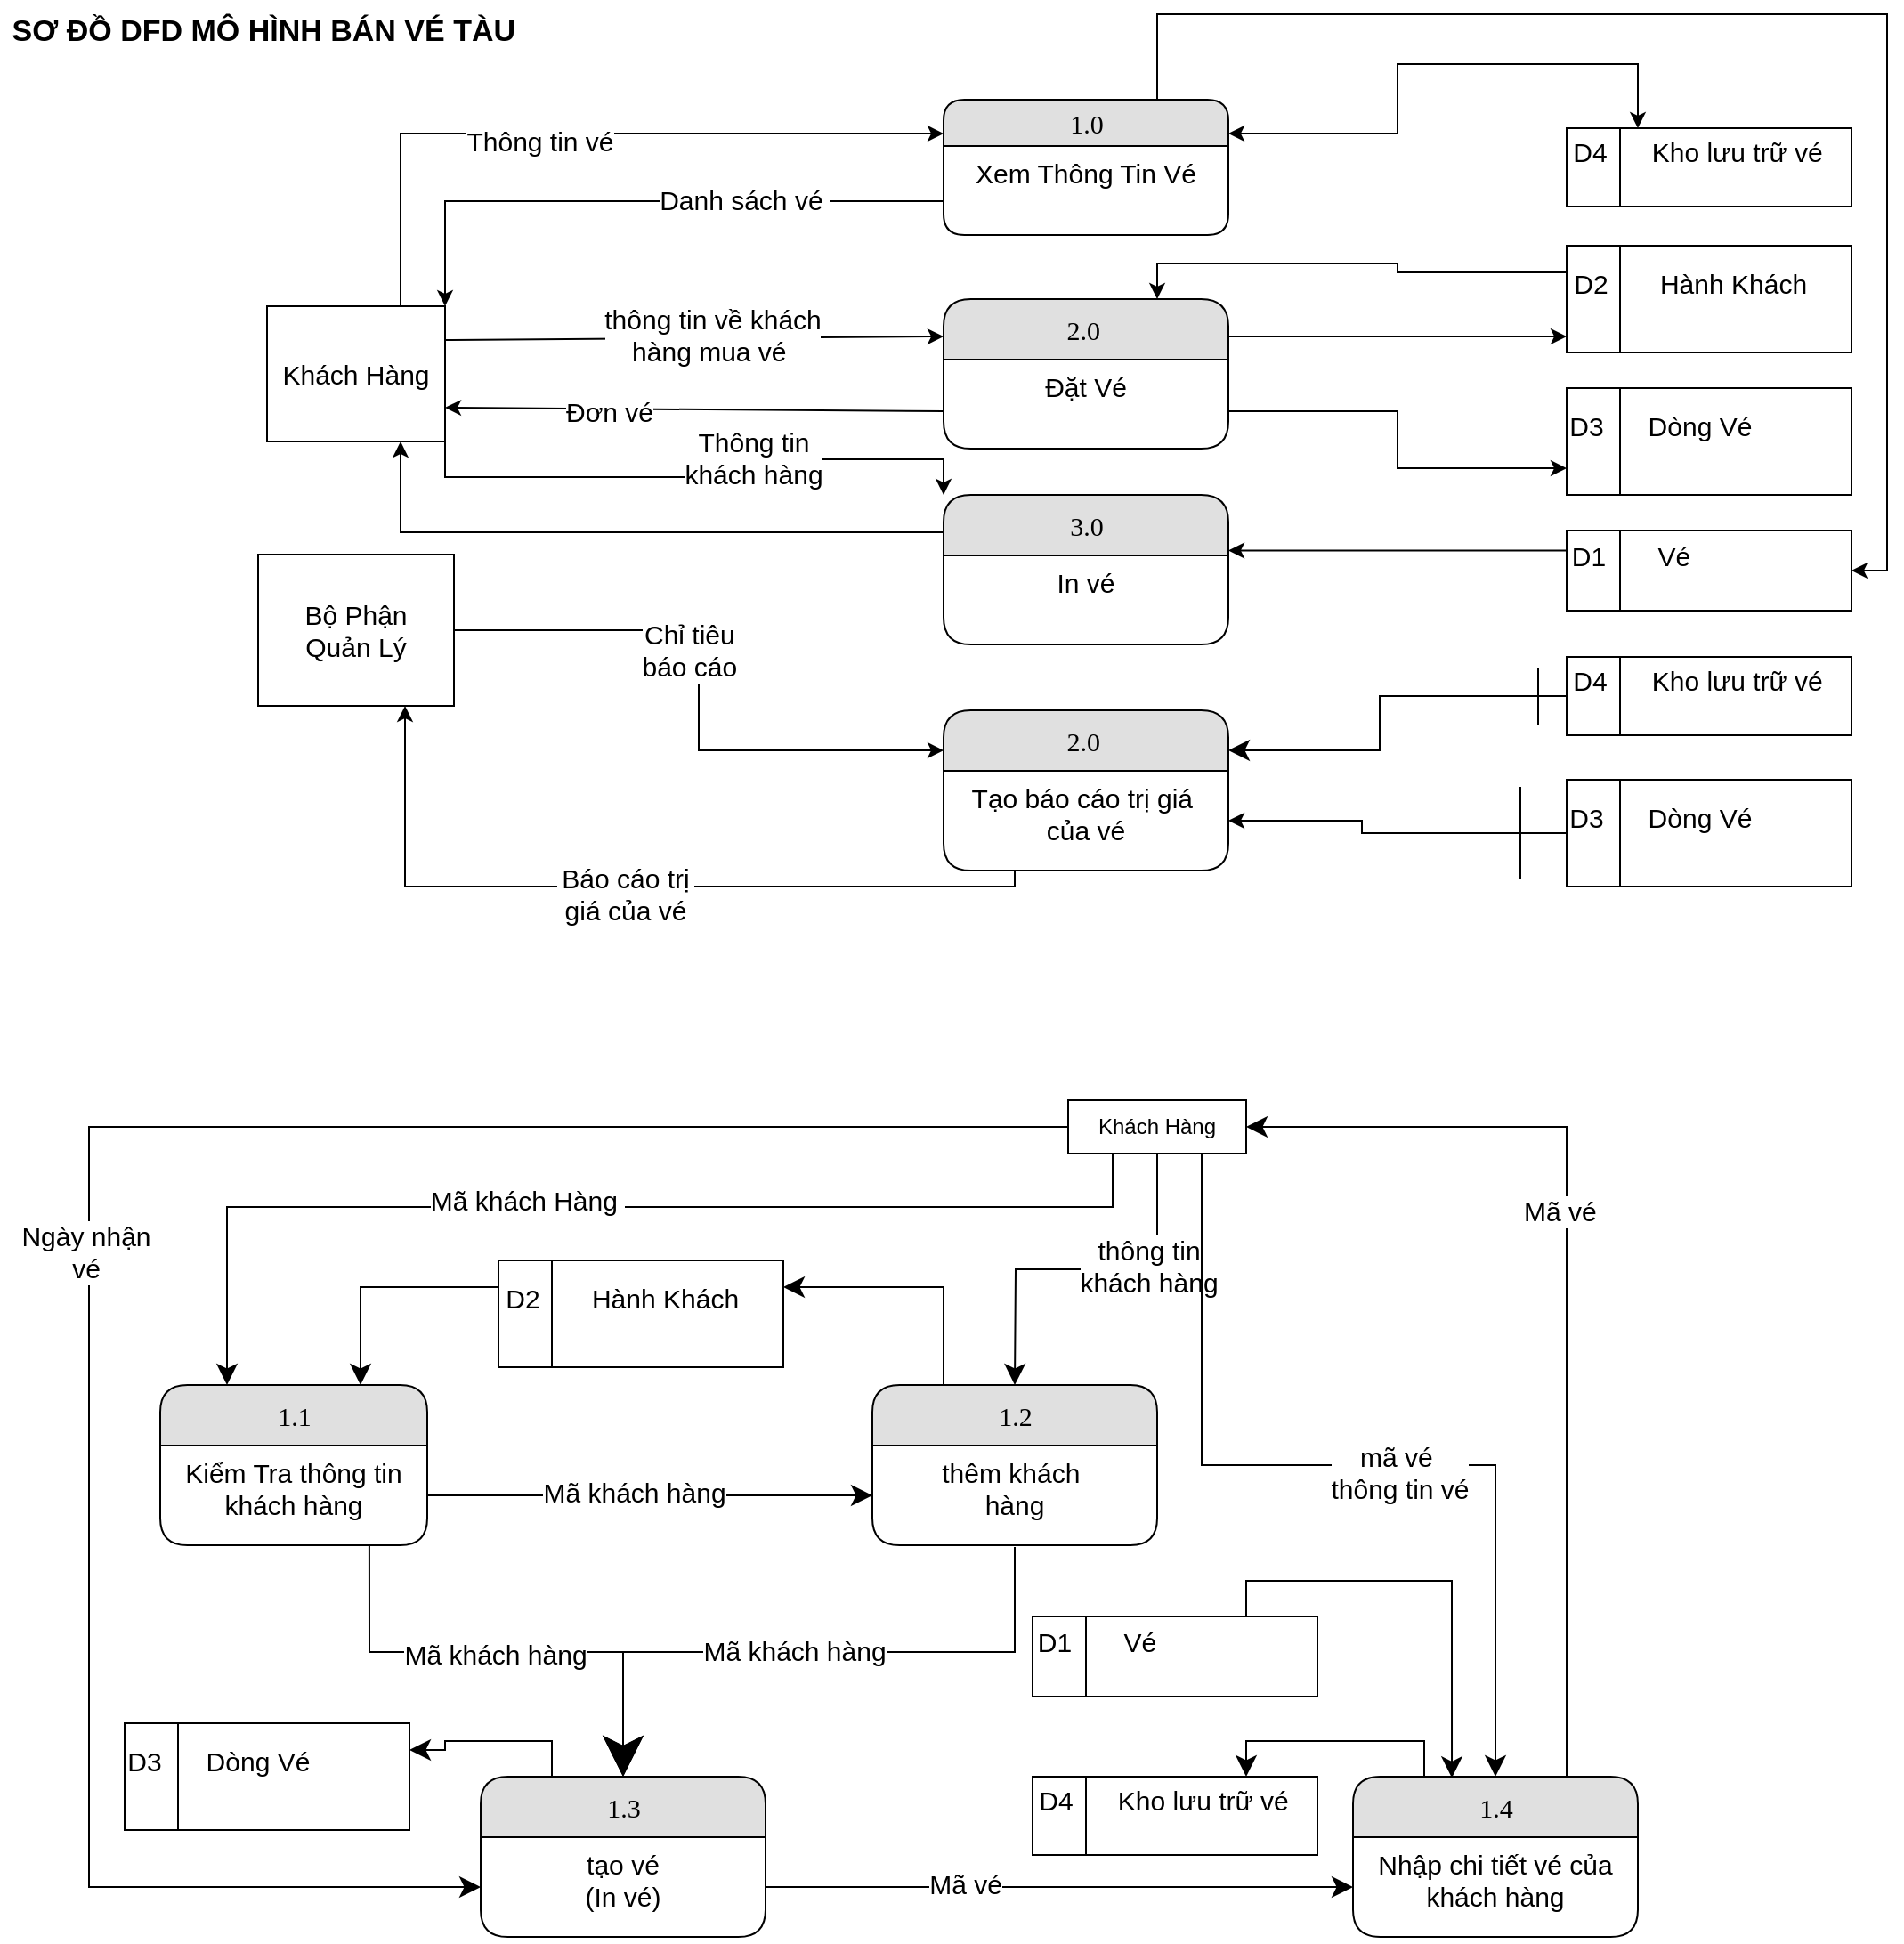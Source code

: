 <mxfile version="13.9.9" type="device"><diagram name="Page-1" id="b520641d-4fe3-3701-9064-5fc419738815"><mxGraphModel dx="1463" dy="846" grid="1" gridSize="10" guides="1" tooltips="1" connect="1" arrows="1" fold="1" page="1" pageScale="1" pageWidth="1100" pageHeight="850" background="#ffffff" math="0" shadow="0"><root><mxCell id="0"/><mxCell id="1" parent="0"/><mxCell id="faBFkWFaGtrmsONxkO7O-26" style="edgeStyle=none;rounded=0;orthogonalLoop=1;jettySize=auto;html=1;exitX=0;exitY=0.75;exitDx=0;exitDy=0;entryX=1;entryY=0.75;entryDx=0;entryDy=0;startArrow=none;startFill=0;endArrow=classic;endFill=1;fontSize=15;" edge="1" parent="1" source="21ea969265ad0168-22" target="faBFkWFaGtrmsONxkO7O-7"><mxGeometry relative="1" as="geometry"/></mxCell><mxCell id="faBFkWFaGtrmsONxkO7O-28" value="Đơn vé" style="edgeLabel;html=1;align=center;verticalAlign=middle;resizable=0;points=[];fontSize=15;" vertex="1" connectable="0" parent="faBFkWFaGtrmsONxkO7O-26"><mxGeometry x="0.347" y="1" relative="1" as="geometry"><mxPoint as="offset"/></mxGeometry></mxCell><mxCell id="faBFkWFaGtrmsONxkO7O-35" style="edgeStyle=orthogonalEdgeStyle;rounded=0;orthogonalLoop=1;jettySize=auto;html=1;exitX=1;exitY=0.75;exitDx=0;exitDy=0;entryX=0;entryY=0.75;entryDx=0;entryDy=0;startArrow=none;startFill=0;endArrow=classic;endFill=1;fontSize=15;" edge="1" parent="1" source="21ea969265ad0168-22" target="faBFkWFaGtrmsONxkO7O-2"><mxGeometry relative="1" as="geometry"/></mxCell><mxCell id="faBFkWFaGtrmsONxkO7O-45" style="rounded=0;orthogonalLoop=1;jettySize=auto;html=1;exitX=1;exitY=0.25;exitDx=0;exitDy=0;startArrow=none;startFill=0;endArrow=classic;endFill=1;fontSize=15;" edge="1" parent="1" source="21ea969265ad0168-22"><mxGeometry relative="1" as="geometry"><mxPoint x="900" y="201" as="targetPoint"/></mxGeometry></mxCell><mxCell id="21ea969265ad0168-22" value="2.0&amp;nbsp;" style="swimlane;html=1;fontStyle=0;childLayout=stackLayout;horizontal=1;startSize=34;fillColor=#e0e0e0;horizontalStack=0;resizeParent=1;resizeLast=0;collapsible=1;marginBottom=0;swimlaneFillColor=#ffffff;align=center;rounded=1;shadow=0;comic=0;labelBackgroundColor=none;strokeWidth=1;fontFamily=Verdana;fontSize=15;" parent="1" vertex="1"><mxGeometry x="550" y="180" width="160" height="84" as="geometry"/></mxCell><mxCell id="21ea969265ad0168-23" value="Đặt Vé" style="text;html=1;strokeColor=none;fillColor=none;spacingLeft=4;spacingRight=4;whiteSpace=wrap;overflow=hidden;rotatable=0;points=[[0,0.5],[1,0.5]];portConstraint=eastwest;align=center;fontSize=15;" parent="21ea969265ad0168-22" vertex="1"><mxGeometry y="34" width="160" height="26" as="geometry"/></mxCell><mxCell id="faBFkWFaGtrmsONxkO7O-34" style="edgeStyle=orthogonalEdgeStyle;rounded=0;orthogonalLoop=1;jettySize=auto;html=1;exitX=0;exitY=0.25;exitDx=0;exitDy=0;entryX=0.75;entryY=0;entryDx=0;entryDy=0;startArrow=none;startFill=0;endArrow=classic;endFill=1;fontSize=15;" edge="1" parent="1" source="faBFkWFaGtrmsONxkO7O-1" target="21ea969265ad0168-22"><mxGeometry relative="1" as="geometry"/></mxCell><mxCell id="faBFkWFaGtrmsONxkO7O-1" value="D2&amp;nbsp; &amp;nbsp; &amp;nbsp; &amp;nbsp;Hành Khách&amp;nbsp; &amp;nbsp; &amp;nbsp; &amp;nbsp; &amp;nbsp; &amp;nbsp; &amp;nbsp; &amp;nbsp; &amp;nbsp; &amp;nbsp; &amp;nbsp;" style="shape=internalStorage;whiteSpace=wrap;html=1;backgroundOutline=1;dx=30;dy=0;fontSize=15;" vertex="1" parent="1"><mxGeometry x="900" y="150" width="160" height="60" as="geometry"/></mxCell><mxCell id="faBFkWFaGtrmsONxkO7O-2" value="D3&amp;nbsp; &amp;nbsp; &amp;nbsp; Dòng Vé&amp;nbsp; &amp;nbsp; &amp;nbsp; &amp;nbsp; &amp;nbsp; &amp;nbsp; &amp;nbsp; &amp;nbsp; &amp;nbsp; &amp;nbsp; &amp;nbsp;&amp;nbsp;" style="shape=internalStorage;whiteSpace=wrap;html=1;backgroundOutline=1;dx=30;dy=0;fontSize=15;" vertex="1" parent="1"><mxGeometry x="900" y="230" width="160" height="60" as="geometry"/></mxCell><mxCell id="faBFkWFaGtrmsONxkO7O-3" value="D4&amp;nbsp; &amp;nbsp; &amp;nbsp; Kho lưu trữ vé&amp;nbsp; &amp;nbsp; &amp;nbsp; &amp;nbsp; &amp;nbsp; &amp;nbsp; &amp;nbsp; &amp;nbsp; &amp;nbsp; &amp;nbsp; &amp;nbsp; &amp;nbsp; &amp;nbsp;&amp;nbsp;" style="shape=internalStorage;whiteSpace=wrap;html=1;backgroundOutline=1;dx=30;dy=0;fontSize=15;" vertex="1" parent="1"><mxGeometry x="900" y="84" width="160" height="44" as="geometry"/></mxCell><mxCell id="faBFkWFaGtrmsONxkO7O-37" style="edgeStyle=none;rounded=0;orthogonalLoop=1;jettySize=auto;html=1;exitX=0;exitY=0.25;exitDx=0;exitDy=0;entryX=1;entryY=0.372;entryDx=0;entryDy=0;startArrow=none;startFill=0;endArrow=classic;endFill=1;fontSize=15;entryPerimeter=0;" edge="1" parent="1" source="faBFkWFaGtrmsONxkO7O-4" target="faBFkWFaGtrmsONxkO7O-17"><mxGeometry relative="1" as="geometry"/></mxCell><mxCell id="faBFkWFaGtrmsONxkO7O-4" value="D1&amp;nbsp; &amp;nbsp; &amp;nbsp; &amp;nbsp;Vé&amp;nbsp; &amp;nbsp; &amp;nbsp; &amp;nbsp; &amp;nbsp; &amp;nbsp; &amp;nbsp; &amp;nbsp; &amp;nbsp; &amp;nbsp; &amp;nbsp; &amp;nbsp; &amp;nbsp;&amp;nbsp;" style="shape=internalStorage;whiteSpace=wrap;html=1;backgroundOutline=1;dx=30;dy=0;fontSize=15;" vertex="1" parent="1"><mxGeometry x="900" y="310" width="160" height="45" as="geometry"/></mxCell><mxCell id="faBFkWFaGtrmsONxkO7O-24" style="edgeStyle=none;rounded=0;orthogonalLoop=1;jettySize=auto;html=1;exitX=1;exitY=0.25;exitDx=0;exitDy=0;entryX=0;entryY=0.25;entryDx=0;entryDy=0;startArrow=none;startFill=0;endArrow=classic;endFill=1;fontSize=15;" edge="1" parent="1" source="faBFkWFaGtrmsONxkO7O-7" target="21ea969265ad0168-22"><mxGeometry relative="1" as="geometry"/></mxCell><mxCell id="faBFkWFaGtrmsONxkO7O-25" value="thông tin về khách &lt;br style=&quot;font-size: 15px;&quot;&gt;hàng&amp;nbsp;mua vé&amp;nbsp;" style="edgeLabel;html=1;align=center;verticalAlign=middle;resizable=0;points=[];fontSize=15;" vertex="1" connectable="0" parent="faBFkWFaGtrmsONxkO7O-24"><mxGeometry x="0.073" y="2" relative="1" as="geometry"><mxPoint as="offset"/></mxGeometry></mxCell><mxCell id="faBFkWFaGtrmsONxkO7O-30" style="edgeStyle=orthogonalEdgeStyle;rounded=0;orthogonalLoop=1;jettySize=auto;html=1;exitX=0.75;exitY=0;exitDx=0;exitDy=0;entryX=0;entryY=0.25;entryDx=0;entryDy=0;startArrow=none;startFill=0;endArrow=classic;endFill=1;fontSize=15;" edge="1" parent="1" source="faBFkWFaGtrmsONxkO7O-7" target="faBFkWFaGtrmsONxkO7O-12"><mxGeometry relative="1" as="geometry"/></mxCell><mxCell id="faBFkWFaGtrmsONxkO7O-31" value="Thông tin vé" style="edgeLabel;html=1;align=center;verticalAlign=middle;resizable=0;points=[];fontSize=15;" vertex="1" connectable="0" parent="faBFkWFaGtrmsONxkO7O-30"><mxGeometry x="-0.132" y="-4" relative="1" as="geometry"><mxPoint as="offset"/></mxGeometry></mxCell><mxCell id="faBFkWFaGtrmsONxkO7O-38" style="edgeStyle=orthogonalEdgeStyle;rounded=0;orthogonalLoop=1;jettySize=auto;html=1;exitX=1;exitY=1;exitDx=0;exitDy=0;entryX=0;entryY=0;entryDx=0;entryDy=0;startArrow=none;startFill=0;endArrow=classic;endFill=1;fontSize=15;" edge="1" parent="1" source="faBFkWFaGtrmsONxkO7O-7" target="faBFkWFaGtrmsONxkO7O-17"><mxGeometry relative="1" as="geometry"/></mxCell><mxCell id="faBFkWFaGtrmsONxkO7O-39" value="Thông tin &lt;br style=&quot;font-size: 15px;&quot;&gt;khách hàng" style="edgeLabel;html=1;align=center;verticalAlign=middle;resizable=0;points=[];fontSize=15;" vertex="1" connectable="0" parent="faBFkWFaGtrmsONxkO7O-38"><mxGeometry x="0.227" y="1" relative="1" as="geometry"><mxPoint as="offset"/></mxGeometry></mxCell><mxCell id="faBFkWFaGtrmsONxkO7O-7" value="Khách Hàng" style="rounded=0;whiteSpace=wrap;html=1;fontSize=15;" vertex="1" parent="1"><mxGeometry x="170" y="184" width="100" height="76" as="geometry"/></mxCell><mxCell id="faBFkWFaGtrmsONxkO7O-41" style="edgeStyle=orthogonalEdgeStyle;rounded=0;orthogonalLoop=1;jettySize=auto;html=1;exitX=1;exitY=0.5;exitDx=0;exitDy=0;entryX=0;entryY=0.25;entryDx=0;entryDy=0;startArrow=none;startFill=0;endArrow=classic;endFill=1;fontSize=15;" edge="1" parent="1" source="faBFkWFaGtrmsONxkO7O-8" target="faBFkWFaGtrmsONxkO7O-21"><mxGeometry relative="1" as="geometry"/></mxCell><mxCell id="faBFkWFaGtrmsONxkO7O-42" value="Chỉ tiêu&amp;nbsp;&lt;br style=&quot;font-size: 15px;&quot;&gt;báo cáo&amp;nbsp;" style="edgeLabel;html=1;align=center;verticalAlign=middle;resizable=0;points=[];fontSize=15;" vertex="1" connectable="0" parent="faBFkWFaGtrmsONxkO7O-41"><mxGeometry x="-0.136" y="-4" relative="1" as="geometry"><mxPoint as="offset"/></mxGeometry></mxCell><mxCell id="faBFkWFaGtrmsONxkO7O-8" value="Bộ Phận&lt;br style=&quot;font-size: 15px;&quot;&gt;Quản Lý" style="rounded=0;whiteSpace=wrap;html=1;fontSize=15;" vertex="1" parent="1"><mxGeometry x="165" y="323.5" width="110" height="85" as="geometry"/></mxCell><mxCell id="faBFkWFaGtrmsONxkO7O-29" style="edgeStyle=orthogonalEdgeStyle;rounded=0;orthogonalLoop=1;jettySize=auto;html=1;exitX=1;exitY=0.25;exitDx=0;exitDy=0;entryX=0.25;entryY=0;entryDx=0;entryDy=0;startArrow=classic;startFill=1;endArrow=classic;endFill=1;fontSize=16;" edge="1" parent="1" source="faBFkWFaGtrmsONxkO7O-12" target="faBFkWFaGtrmsONxkO7O-3"><mxGeometry relative="1" as="geometry"/></mxCell><mxCell id="faBFkWFaGtrmsONxkO7O-32" style="edgeStyle=orthogonalEdgeStyle;rounded=0;orthogonalLoop=1;jettySize=auto;html=1;exitX=0;exitY=0.75;exitDx=0;exitDy=0;entryX=1;entryY=0;entryDx=0;entryDy=0;startArrow=none;startFill=0;endArrow=classic;endFill=1;fontSize=15;" edge="1" parent="1" source="faBFkWFaGtrmsONxkO7O-12" target="faBFkWFaGtrmsONxkO7O-7"><mxGeometry relative="1" as="geometry"/></mxCell><mxCell id="faBFkWFaGtrmsONxkO7O-33" value="Danh sách vé&amp;nbsp;" style="edgeLabel;html=1;align=center;verticalAlign=middle;resizable=0;points=[];fontSize=15;" vertex="1" connectable="0" parent="faBFkWFaGtrmsONxkO7O-32"><mxGeometry x="-0.338" y="-1" relative="1" as="geometry"><mxPoint as="offset"/></mxGeometry></mxCell><mxCell id="faBFkWFaGtrmsONxkO7O-48" style="edgeStyle=orthogonalEdgeStyle;rounded=0;orthogonalLoop=1;jettySize=auto;html=1;exitX=0.75;exitY=0;exitDx=0;exitDy=0;entryX=1;entryY=0.5;entryDx=0;entryDy=0;startArrow=none;startFill=0;endArrow=classic;endFill=1;fontSize=16;" edge="1" parent="1" source="faBFkWFaGtrmsONxkO7O-12" target="faBFkWFaGtrmsONxkO7O-4"><mxGeometry relative="1" as="geometry"><Array as="points"><mxPoint x="670" y="20"/><mxPoint x="1080" y="20"/><mxPoint x="1080" y="332"/></Array></mxGeometry></mxCell><mxCell id="faBFkWFaGtrmsONxkO7O-12" value="1.0" style="swimlane;html=1;fontStyle=0;childLayout=stackLayout;horizontal=1;startSize=26;fillColor=#e0e0e0;horizontalStack=0;resizeParent=1;resizeLast=0;collapsible=1;marginBottom=0;swimlaneFillColor=#ffffff;align=center;rounded=1;shadow=0;comic=0;labelBackgroundColor=none;strokeWidth=1;fontFamily=Verdana;fontSize=15;" vertex="1" parent="1"><mxGeometry x="550" y="68" width="160" height="76" as="geometry"/></mxCell><mxCell id="faBFkWFaGtrmsONxkO7O-13" value="Xem Thông Tin Vé" style="text;html=1;strokeColor=none;fillColor=none;spacingLeft=4;spacingRight=4;whiteSpace=wrap;overflow=hidden;rotatable=0;points=[[0,0.5],[1,0.5]];portConstraint=eastwest;align=center;fontSize=15;" vertex="1" parent="faBFkWFaGtrmsONxkO7O-12"><mxGeometry y="26" width="160" height="26" as="geometry"/></mxCell><mxCell id="faBFkWFaGtrmsONxkO7O-15" value="SƠ ĐỒ DFD MÔ HÌNH BÁN VÉ TÀU&amp;nbsp;" style="text;html=1;align=center;verticalAlign=middle;resizable=0;points=[];autosize=1;fontStyle=1;fontSize=17;" vertex="1" parent="1"><mxGeometry x="20" y="15" width="300" height="30" as="geometry"/></mxCell><mxCell id="faBFkWFaGtrmsONxkO7O-40" style="edgeStyle=orthogonalEdgeStyle;rounded=0;orthogonalLoop=1;jettySize=auto;html=1;exitX=0;exitY=0.25;exitDx=0;exitDy=0;entryX=0.75;entryY=1;entryDx=0;entryDy=0;startArrow=none;startFill=0;endArrow=classic;endFill=1;fontSize=15;" edge="1" parent="1" source="faBFkWFaGtrmsONxkO7O-17" target="faBFkWFaGtrmsONxkO7O-7"><mxGeometry relative="1" as="geometry"/></mxCell><mxCell id="faBFkWFaGtrmsONxkO7O-17" value="3.0" style="swimlane;html=1;fontStyle=0;childLayout=stackLayout;horizontal=1;startSize=34;fillColor=#e0e0e0;horizontalStack=0;resizeParent=1;resizeLast=0;collapsible=1;marginBottom=0;swimlaneFillColor=#ffffff;align=center;rounded=1;shadow=0;comic=0;labelBackgroundColor=none;strokeWidth=1;fontFamily=Verdana;fontSize=15;" vertex="1" parent="1"><mxGeometry x="550" y="290" width="160" height="84" as="geometry"/></mxCell><mxCell id="faBFkWFaGtrmsONxkO7O-18" value="In vé" style="text;html=1;strokeColor=none;fillColor=none;spacingLeft=4;spacingRight=4;whiteSpace=wrap;overflow=hidden;rotatable=0;points=[[0,0.5],[1,0.5]];portConstraint=eastwest;align=center;fontSize=15;" vertex="1" parent="faBFkWFaGtrmsONxkO7O-17"><mxGeometry y="34" width="160" height="26" as="geometry"/></mxCell><mxCell id="faBFkWFaGtrmsONxkO7O-43" style="edgeStyle=orthogonalEdgeStyle;rounded=0;orthogonalLoop=1;jettySize=auto;html=1;exitX=0.25;exitY=1;exitDx=0;exitDy=0;entryX=0.75;entryY=1;entryDx=0;entryDy=0;startArrow=none;startFill=0;endArrow=classic;endFill=1;fontSize=15;" edge="1" parent="1" source="faBFkWFaGtrmsONxkO7O-21" target="faBFkWFaGtrmsONxkO7O-8"><mxGeometry relative="1" as="geometry"><Array as="points"><mxPoint x="590" y="510"/><mxPoint x="247" y="510"/></Array></mxGeometry></mxCell><mxCell id="faBFkWFaGtrmsONxkO7O-44" value="Báo cáo trị&lt;br style=&quot;font-size: 15px;&quot;&gt;&amp;nbsp;giá của vé&amp;nbsp;" style="edgeLabel;html=1;align=center;verticalAlign=middle;resizable=0;points=[];fontSize=15;" vertex="1" connectable="0" parent="faBFkWFaGtrmsONxkO7O-43"><mxGeometry x="0.166" y="4" relative="1" as="geometry"><mxPoint x="36" as="offset"/></mxGeometry></mxCell><mxCell id="faBFkWFaGtrmsONxkO7O-21" value="2.0&amp;nbsp;" style="swimlane;html=1;fontStyle=0;childLayout=stackLayout;horizontal=1;startSize=34;fillColor=#e0e0e0;horizontalStack=0;resizeParent=1;resizeLast=0;collapsible=1;marginBottom=0;swimlaneFillColor=#ffffff;align=center;rounded=1;shadow=0;comic=0;labelBackgroundColor=none;strokeWidth=1;fontFamily=Verdana;fontSize=15;" vertex="1" parent="1"><mxGeometry x="550" y="411" width="160" height="90" as="geometry"/></mxCell><mxCell id="faBFkWFaGtrmsONxkO7O-22" value="Tạo báo cáo trị giá&amp;nbsp;&lt;br style=&quot;font-size: 15px;&quot;&gt;của vé" style="text;html=1;strokeColor=none;fillColor=none;spacingLeft=4;spacingRight=4;whiteSpace=wrap;overflow=hidden;rotatable=0;points=[[0,0.5],[1,0.5]];portConstraint=eastwest;align=center;fontSize=15;" vertex="1" parent="faBFkWFaGtrmsONxkO7O-21"><mxGeometry y="34" width="160" height="56" as="geometry"/></mxCell><mxCell id="faBFkWFaGtrmsONxkO7O-49" style="edgeStyle=orthogonalEdgeStyle;rounded=0;orthogonalLoop=1;jettySize=auto;html=1;exitX=0;exitY=0.5;exitDx=0;exitDy=0;entryX=1;entryY=0.25;entryDx=0;entryDy=0;startArrow=ERone;startFill=0;endArrow=classic;endFill=1;fontSize=15;strokeWidth=1;targetPerimeterSpacing=29;sourcePerimeterSpacing=18;endSize=9;startSize=30;" edge="1" parent="1" source="faBFkWFaGtrmsONxkO7O-46" target="faBFkWFaGtrmsONxkO7O-21"><mxGeometry relative="1" as="geometry"/></mxCell><mxCell id="faBFkWFaGtrmsONxkO7O-46" value="D4&amp;nbsp; &amp;nbsp; &amp;nbsp; Kho lưu trữ vé&amp;nbsp; &amp;nbsp; &amp;nbsp; &amp;nbsp; &amp;nbsp; &amp;nbsp; &amp;nbsp; &amp;nbsp; &amp;nbsp; &amp;nbsp; &amp;nbsp; &amp;nbsp; &amp;nbsp;&amp;nbsp;" style="shape=internalStorage;whiteSpace=wrap;html=1;backgroundOutline=1;dx=30;dy=0;fontSize=15;" vertex="1" parent="1"><mxGeometry x="900" y="381" width="160" height="44" as="geometry"/></mxCell><mxCell id="faBFkWFaGtrmsONxkO7O-51" style="edgeStyle=orthogonalEdgeStyle;rounded=0;orthogonalLoop=1;jettySize=auto;html=1;exitX=0;exitY=0.5;exitDx=0;exitDy=0;entryX=1;entryY=0.5;entryDx=0;entryDy=0;startArrow=ERone;startFill=0;endArrow=classic;endFill=1;fontSize=15;startSize=50;sourcePerimeterSpacing=-31;" edge="1" parent="1" source="faBFkWFaGtrmsONxkO7O-50" target="faBFkWFaGtrmsONxkO7O-22"><mxGeometry relative="1" as="geometry"/></mxCell><mxCell id="faBFkWFaGtrmsONxkO7O-50" value="D3&amp;nbsp; &amp;nbsp; &amp;nbsp; Dòng Vé&amp;nbsp; &amp;nbsp; &amp;nbsp; &amp;nbsp; &amp;nbsp; &amp;nbsp; &amp;nbsp; &amp;nbsp; &amp;nbsp; &amp;nbsp; &amp;nbsp;&amp;nbsp;" style="shape=internalStorage;whiteSpace=wrap;html=1;backgroundOutline=1;dx=30;dy=0;fontSize=15;" vertex="1" parent="1"><mxGeometry x="900" y="450" width="160" height="60" as="geometry"/></mxCell><mxCell id="faBFkWFaGtrmsONxkO7O-60" style="rounded=0;orthogonalLoop=1;jettySize=auto;html=1;exitX=0.5;exitY=1;exitDx=0;exitDy=0;startArrow=none;startFill=0;startSize=50;sourcePerimeterSpacing=-31;endArrow=classic;endFill=1;endSize=9;targetPerimeterSpacing=29;strokeWidth=1;fontSize=15;edgeStyle=orthogonalEdgeStyle;" edge="1" parent="1" source="faBFkWFaGtrmsONxkO7O-52"><mxGeometry relative="1" as="geometry"><mxPoint x="590" y="790" as="targetPoint"/></mxGeometry></mxCell><mxCell id="faBFkWFaGtrmsONxkO7O-61" value="thông tin &lt;br&gt;khách hàng" style="edgeLabel;html=1;align=center;verticalAlign=middle;resizable=0;points=[];fontSize=15;" vertex="1" connectable="0" parent="faBFkWFaGtrmsONxkO7O-60"><mxGeometry x="-0.327" y="-2" relative="1" as="geometry"><mxPoint as="offset"/></mxGeometry></mxCell><mxCell id="faBFkWFaGtrmsONxkO7O-68" style="edgeStyle=orthogonalEdgeStyle;rounded=0;orthogonalLoop=1;jettySize=auto;html=1;exitX=0.75;exitY=1;exitDx=0;exitDy=0;entryX=0.5;entryY=0;entryDx=0;entryDy=0;startArrow=none;startFill=0;startSize=50;sourcePerimeterSpacing=-31;endArrow=classic;endFill=1;endSize=9;targetPerimeterSpacing=29;strokeWidth=1;fontSize=15;" edge="1" parent="1" source="faBFkWFaGtrmsONxkO7O-52" target="faBFkWFaGtrmsONxkO7O-64"><mxGeometry relative="1" as="geometry"/></mxCell><mxCell id="faBFkWFaGtrmsONxkO7O-69" value="mã vé&amp;nbsp;&lt;br&gt;thông tin vé" style="edgeLabel;html=1;align=center;verticalAlign=middle;resizable=0;points=[];fontSize=15;" vertex="1" connectable="0" parent="faBFkWFaGtrmsONxkO7O-68"><mxGeometry x="0.109" y="-4" relative="1" as="geometry"><mxPoint as="offset"/></mxGeometry></mxCell><mxCell id="faBFkWFaGtrmsONxkO7O-75" style="edgeStyle=orthogonalEdgeStyle;rounded=0;orthogonalLoop=1;jettySize=auto;html=1;exitX=0;exitY=0.5;exitDx=0;exitDy=0;entryX=0;entryY=0.5;entryDx=0;entryDy=0;startArrow=none;startFill=0;startSize=50;sourcePerimeterSpacing=-31;endArrow=classic;endFill=1;endSize=9;targetPerimeterSpacing=29;strokeWidth=1;fontSize=15;" edge="1" parent="1" source="faBFkWFaGtrmsONxkO7O-52" target="faBFkWFaGtrmsONxkO7O-63"><mxGeometry relative="1" as="geometry"><Array as="points"><mxPoint x="70" y="645"/><mxPoint x="70" y="1072"/></Array></mxGeometry></mxCell><mxCell id="faBFkWFaGtrmsONxkO7O-76" value="Ngày nhận&lt;br&gt;vé" style="edgeLabel;html=1;align=center;verticalAlign=middle;resizable=0;points=[];fontSize=15;" vertex="1" connectable="0" parent="faBFkWFaGtrmsONxkO7O-75"><mxGeometry x="0.036" y="-2" relative="1" as="geometry"><mxPoint as="offset"/></mxGeometry></mxCell><mxCell id="faBFkWFaGtrmsONxkO7O-77" style="edgeStyle=orthogonalEdgeStyle;rounded=0;orthogonalLoop=1;jettySize=auto;html=1;exitX=0.25;exitY=1;exitDx=0;exitDy=0;entryX=0.25;entryY=0;entryDx=0;entryDy=0;startArrow=none;startFill=0;startSize=50;sourcePerimeterSpacing=-31;endArrow=classic;endFill=1;endSize=9;targetPerimeterSpacing=29;strokeWidth=1;fontSize=15;" edge="1" parent="1" source="faBFkWFaGtrmsONxkO7O-52" target="faBFkWFaGtrmsONxkO7O-54"><mxGeometry relative="1" as="geometry"><Array as="points"><mxPoint x="645" y="690"/><mxPoint x="147" y="690"/></Array></mxGeometry></mxCell><mxCell id="faBFkWFaGtrmsONxkO7O-85" value="Mã khách Hàng&amp;nbsp;" style="edgeLabel;html=1;align=center;verticalAlign=middle;resizable=0;points=[];fontSize=15;" vertex="1" connectable="0" parent="faBFkWFaGtrmsONxkO7O-77"><mxGeometry x="0.144" y="-4" relative="1" as="geometry"><mxPoint as="offset"/></mxGeometry></mxCell><mxCell id="faBFkWFaGtrmsONxkO7O-52" value="Khách Hàng" style="rounded=0;whiteSpace=wrap;html=1;" vertex="1" parent="1"><mxGeometry x="620" y="630" width="100" height="30" as="geometry"/></mxCell><mxCell id="faBFkWFaGtrmsONxkO7O-54" value="1.1" style="swimlane;html=1;fontStyle=0;childLayout=stackLayout;horizontal=1;startSize=34;fillColor=#e0e0e0;horizontalStack=0;resizeParent=1;resizeLast=0;collapsible=1;marginBottom=0;swimlaneFillColor=#ffffff;align=center;rounded=1;shadow=0;comic=0;labelBackgroundColor=none;strokeWidth=1;fontFamily=Verdana;fontSize=15;" vertex="1" parent="1"><mxGeometry x="110" y="790" width="150" height="90" as="geometry"/></mxCell><mxCell id="faBFkWFaGtrmsONxkO7O-55" value="Kiểm Tra thông tin khách hàng" style="text;html=1;strokeColor=none;fillColor=none;spacingLeft=4;spacingRight=4;whiteSpace=wrap;overflow=hidden;rotatable=0;points=[[0,0.5],[1,0.5]];portConstraint=eastwest;align=center;fontSize=15;" vertex="1" parent="faBFkWFaGtrmsONxkO7O-54"><mxGeometry y="34" width="150" height="56" as="geometry"/></mxCell><mxCell id="faBFkWFaGtrmsONxkO7O-91" style="edgeStyle=orthogonalEdgeStyle;rounded=0;orthogonalLoop=1;jettySize=auto;html=1;exitX=0.25;exitY=0;exitDx=0;exitDy=0;entryX=1;entryY=0.25;entryDx=0;entryDy=0;startArrow=none;startFill=0;startSize=10;sourcePerimeterSpacing=7;endArrow=classic;endFill=1;endSize=9;targetPerimeterSpacing=1;strokeWidth=1;fontSize=15;" edge="1" parent="1" source="faBFkWFaGtrmsONxkO7O-56" target="faBFkWFaGtrmsONxkO7O-87"><mxGeometry relative="1" as="geometry"/></mxCell><mxCell id="faBFkWFaGtrmsONxkO7O-56" value="1.2" style="swimlane;html=1;fontStyle=0;childLayout=stackLayout;horizontal=1;startSize=34;fillColor=#e0e0e0;horizontalStack=0;resizeParent=1;resizeLast=0;collapsible=1;marginBottom=0;swimlaneFillColor=#ffffff;align=center;rounded=1;shadow=0;comic=0;labelBackgroundColor=none;strokeWidth=1;fontFamily=Verdana;fontSize=15;" vertex="1" parent="1"><mxGeometry x="510" y="790" width="160" height="90" as="geometry"/></mxCell><mxCell id="faBFkWFaGtrmsONxkO7O-82" value="thêm khách&amp;nbsp;&lt;br&gt;hàng" style="text;html=1;strokeColor=none;fillColor=none;spacingLeft=4;spacingRight=4;whiteSpace=wrap;overflow=hidden;rotatable=0;points=[[0,0.5],[1,0.5]];portConstraint=eastwest;align=center;fontSize=15;" vertex="1" parent="faBFkWFaGtrmsONxkO7O-56"><mxGeometry y="34" width="160" height="56" as="geometry"/></mxCell><mxCell id="faBFkWFaGtrmsONxkO7O-58" style="edgeStyle=orthogonalEdgeStyle;rounded=0;orthogonalLoop=1;jettySize=auto;html=1;exitX=1;exitY=0.5;exitDx=0;exitDy=0;startArrow=none;startFill=0;startSize=50;sourcePerimeterSpacing=-31;endArrow=classic;endFill=1;endSize=9;targetPerimeterSpacing=29;strokeWidth=1;fontSize=15;" edge="1" parent="1" source="faBFkWFaGtrmsONxkO7O-55"><mxGeometry relative="1" as="geometry"><mxPoint x="510" y="852" as="targetPoint"/></mxGeometry></mxCell><mxCell id="faBFkWFaGtrmsONxkO7O-59" value="Mã khách hàng" style="edgeLabel;html=1;align=center;verticalAlign=middle;resizable=0;points=[];fontSize=15;" vertex="1" connectable="0" parent="faBFkWFaGtrmsONxkO7O-58"><mxGeometry x="-0.198" y="2" relative="1" as="geometry"><mxPoint x="15" as="offset"/></mxGeometry></mxCell><mxCell id="faBFkWFaGtrmsONxkO7O-79" style="edgeStyle=orthogonalEdgeStyle;rounded=0;orthogonalLoop=1;jettySize=auto;html=1;exitX=0.5;exitY=0;exitDx=0;exitDy=0;startArrow=classic;startFill=1;startSize=20;sourcePerimeterSpacing=7;endArrow=none;endFill=0;endSize=9;targetPerimeterSpacing=1;strokeWidth=1;fontSize=15;entryX=0.783;entryY=0.996;entryDx=0;entryDy=0;entryPerimeter=0;" edge="1" parent="1" source="faBFkWFaGtrmsONxkO7O-62" target="faBFkWFaGtrmsONxkO7O-55"><mxGeometry relative="1" as="geometry"><mxPoint x="229" y="910" as="targetPoint"/></mxGeometry></mxCell><mxCell id="faBFkWFaGtrmsONxkO7O-81" value="Mã khách hàng" style="edgeLabel;html=1;align=center;verticalAlign=middle;resizable=0;points=[];fontSize=15;" vertex="1" connectable="0" parent="faBFkWFaGtrmsONxkO7O-79"><mxGeometry x="-0.112" y="1" relative="1" as="geometry"><mxPoint x="-21" as="offset"/></mxGeometry></mxCell><mxCell id="faBFkWFaGtrmsONxkO7O-83" style="edgeStyle=orthogonalEdgeStyle;rounded=0;orthogonalLoop=1;jettySize=auto;html=1;exitX=0.5;exitY=0;exitDx=0;exitDy=0;startArrow=classic;startFill=1;startSize=20;sourcePerimeterSpacing=7;endArrow=none;endFill=0;endSize=9;targetPerimeterSpacing=1;strokeWidth=1;fontSize=15;" edge="1" parent="1" source="faBFkWFaGtrmsONxkO7O-62" target="faBFkWFaGtrmsONxkO7O-56"><mxGeometry relative="1" as="geometry"/></mxCell><mxCell id="faBFkWFaGtrmsONxkO7O-84" value="Mã khách hàng" style="edgeLabel;html=1;align=center;verticalAlign=middle;resizable=0;points=[];fontSize=15;" vertex="1" connectable="0" parent="faBFkWFaGtrmsONxkO7O-83"><mxGeometry x="-0.051" y="1" relative="1" as="geometry"><mxPoint as="offset"/></mxGeometry></mxCell><mxCell id="faBFkWFaGtrmsONxkO7O-90" style="edgeStyle=orthogonalEdgeStyle;rounded=0;orthogonalLoop=1;jettySize=auto;html=1;exitX=0.25;exitY=0;exitDx=0;exitDy=0;entryX=1;entryY=0.25;entryDx=0;entryDy=0;startArrow=none;startFill=0;startSize=10;sourcePerimeterSpacing=7;endArrow=classic;endFill=1;endSize=9;targetPerimeterSpacing=1;strokeWidth=1;fontSize=15;" edge="1" parent="1" source="faBFkWFaGtrmsONxkO7O-62" target="faBFkWFaGtrmsONxkO7O-88"><mxGeometry relative="1" as="geometry"/></mxCell><mxCell id="faBFkWFaGtrmsONxkO7O-62" value="1.3" style="swimlane;html=1;fontStyle=0;childLayout=stackLayout;horizontal=1;startSize=34;fillColor=#e0e0e0;horizontalStack=0;resizeParent=1;resizeLast=0;collapsible=1;marginBottom=0;swimlaneFillColor=#ffffff;align=center;rounded=1;shadow=0;comic=0;labelBackgroundColor=none;strokeWidth=1;fontFamily=Verdana;fontSize=15;" vertex="1" parent="1"><mxGeometry x="290" y="1010" width="160" height="90" as="geometry"/></mxCell><mxCell id="faBFkWFaGtrmsONxkO7O-63" value="tạo vé &lt;br&gt;(In vé)" style="text;html=1;strokeColor=none;fillColor=none;spacingLeft=4;spacingRight=4;whiteSpace=wrap;overflow=hidden;rotatable=0;points=[[0,0.5],[1,0.5]];portConstraint=eastwest;align=center;fontSize=15;" vertex="1" parent="faBFkWFaGtrmsONxkO7O-62"><mxGeometry y="34" width="160" height="56" as="geometry"/></mxCell><mxCell id="faBFkWFaGtrmsONxkO7O-71" style="edgeStyle=orthogonalEdgeStyle;rounded=0;orthogonalLoop=1;jettySize=auto;html=1;exitX=0.75;exitY=0;exitDx=0;exitDy=0;entryX=1;entryY=0.5;entryDx=0;entryDy=0;startArrow=none;startFill=0;startSize=50;sourcePerimeterSpacing=-31;endArrow=classic;endFill=1;endSize=9;targetPerimeterSpacing=29;strokeWidth=1;fontSize=15;" edge="1" parent="1" source="faBFkWFaGtrmsONxkO7O-64" target="faBFkWFaGtrmsONxkO7O-52"><mxGeometry relative="1" as="geometry"/></mxCell><mxCell id="faBFkWFaGtrmsONxkO7O-72" value="Mã vé&amp;nbsp;" style="edgeLabel;html=1;align=center;verticalAlign=middle;resizable=0;points=[];fontSize=15;" vertex="1" connectable="0" parent="faBFkWFaGtrmsONxkO7O-71"><mxGeometry x="0.169" y="2" relative="1" as="geometry"><mxPoint as="offset"/></mxGeometry></mxCell><mxCell id="faBFkWFaGtrmsONxkO7O-94" style="edgeStyle=orthogonalEdgeStyle;rounded=0;orthogonalLoop=1;jettySize=auto;html=1;exitX=0.25;exitY=0;exitDx=0;exitDy=0;entryX=0.75;entryY=0;entryDx=0;entryDy=0;startArrow=none;startFill=0;startSize=10;sourcePerimeterSpacing=7;endArrow=classic;endFill=1;endSize=9;targetPerimeterSpacing=1;strokeWidth=1;fontSize=15;" edge="1" parent="1" source="faBFkWFaGtrmsONxkO7O-64" target="faBFkWFaGtrmsONxkO7O-89"><mxGeometry relative="1" as="geometry"/></mxCell><mxCell id="faBFkWFaGtrmsONxkO7O-64" value="1.4" style="swimlane;html=1;fontStyle=0;childLayout=stackLayout;horizontal=1;startSize=34;fillColor=#e0e0e0;horizontalStack=0;resizeParent=1;resizeLast=0;collapsible=1;marginBottom=0;swimlaneFillColor=#ffffff;align=center;rounded=1;shadow=0;comic=0;labelBackgroundColor=none;strokeWidth=1;fontFamily=Verdana;fontSize=15;" vertex="1" parent="1"><mxGeometry x="780" y="1010" width="160" height="90" as="geometry"/></mxCell><mxCell id="faBFkWFaGtrmsONxkO7O-65" value="Nhập chi tiết vé của khách hàng" style="text;html=1;strokeColor=none;fillColor=none;spacingLeft=4;spacingRight=4;whiteSpace=wrap;overflow=hidden;rotatable=0;points=[[0,0.5],[1,0.5]];portConstraint=eastwest;align=center;fontSize=15;" vertex="1" parent="faBFkWFaGtrmsONxkO7O-64"><mxGeometry y="34" width="160" height="56" as="geometry"/></mxCell><mxCell id="faBFkWFaGtrmsONxkO7O-73" style="edgeStyle=orthogonalEdgeStyle;rounded=0;orthogonalLoop=1;jettySize=auto;html=1;exitX=1;exitY=0.5;exitDx=0;exitDy=0;entryX=0;entryY=0.5;entryDx=0;entryDy=0;startArrow=none;startFill=0;startSize=50;sourcePerimeterSpacing=-31;endArrow=classic;endFill=1;endSize=9;targetPerimeterSpacing=29;strokeWidth=1;fontSize=15;" edge="1" parent="1" source="faBFkWFaGtrmsONxkO7O-63" target="faBFkWFaGtrmsONxkO7O-65"><mxGeometry relative="1" as="geometry"/></mxCell><mxCell id="faBFkWFaGtrmsONxkO7O-74" value="Mã vé" style="edgeLabel;html=1;align=center;verticalAlign=middle;resizable=0;points=[];fontSize=15;" vertex="1" connectable="0" parent="faBFkWFaGtrmsONxkO7O-73"><mxGeometry x="-0.321" y="2" relative="1" as="geometry"><mxPoint as="offset"/></mxGeometry></mxCell><mxCell id="faBFkWFaGtrmsONxkO7O-95" style="edgeStyle=orthogonalEdgeStyle;rounded=0;orthogonalLoop=1;jettySize=auto;html=1;exitX=0.75;exitY=0;exitDx=0;exitDy=0;entryX=0.347;entryY=0.007;entryDx=0;entryDy=0;entryPerimeter=0;startArrow=none;startFill=0;startSize=10;sourcePerimeterSpacing=7;endArrow=classic;endFill=1;endSize=9;targetPerimeterSpacing=1;strokeWidth=1;fontSize=15;" edge="1" parent="1" source="faBFkWFaGtrmsONxkO7O-86" target="faBFkWFaGtrmsONxkO7O-64"><mxGeometry relative="1" as="geometry"/></mxCell><mxCell id="faBFkWFaGtrmsONxkO7O-86" value="D1&amp;nbsp; &amp;nbsp; &amp;nbsp; &amp;nbsp;Vé&amp;nbsp; &amp;nbsp; &amp;nbsp; &amp;nbsp; &amp;nbsp; &amp;nbsp; &amp;nbsp; &amp;nbsp; &amp;nbsp; &amp;nbsp; &amp;nbsp; &amp;nbsp; &amp;nbsp;&amp;nbsp;" style="shape=internalStorage;whiteSpace=wrap;html=1;backgroundOutline=1;dx=30;dy=0;fontSize=15;" vertex="1" parent="1"><mxGeometry x="600" y="920" width="160" height="45" as="geometry"/></mxCell><mxCell id="faBFkWFaGtrmsONxkO7O-92" style="edgeStyle=orthogonalEdgeStyle;rounded=0;orthogonalLoop=1;jettySize=auto;html=1;exitX=0;exitY=0.25;exitDx=0;exitDy=0;entryX=0.75;entryY=0;entryDx=0;entryDy=0;startArrow=none;startFill=0;startSize=10;sourcePerimeterSpacing=7;endArrow=classic;endFill=1;endSize=9;targetPerimeterSpacing=1;strokeWidth=1;fontSize=15;" edge="1" parent="1" source="faBFkWFaGtrmsONxkO7O-87" target="faBFkWFaGtrmsONxkO7O-54"><mxGeometry relative="1" as="geometry"/></mxCell><mxCell id="faBFkWFaGtrmsONxkO7O-87" value="D2&amp;nbsp; &amp;nbsp; &amp;nbsp; &amp;nbsp;Hành Khách&amp;nbsp; &amp;nbsp; &amp;nbsp; &amp;nbsp; &amp;nbsp; &amp;nbsp; &amp;nbsp; &amp;nbsp; &amp;nbsp; &amp;nbsp; &amp;nbsp;" style="shape=internalStorage;whiteSpace=wrap;html=1;backgroundOutline=1;dx=30;dy=0;fontSize=15;" vertex="1" parent="1"><mxGeometry x="300" y="720" width="160" height="60" as="geometry"/></mxCell><mxCell id="faBFkWFaGtrmsONxkO7O-88" value="D3&amp;nbsp; &amp;nbsp; &amp;nbsp; Dòng Vé&amp;nbsp; &amp;nbsp; &amp;nbsp; &amp;nbsp; &amp;nbsp; &amp;nbsp; &amp;nbsp; &amp;nbsp; &amp;nbsp; &amp;nbsp; &amp;nbsp;&amp;nbsp;" style="shape=internalStorage;whiteSpace=wrap;html=1;backgroundOutline=1;dx=30;dy=0;fontSize=15;" vertex="1" parent="1"><mxGeometry x="90" y="980" width="160" height="60" as="geometry"/></mxCell><mxCell id="faBFkWFaGtrmsONxkO7O-89" value="D4&amp;nbsp; &amp;nbsp; &amp;nbsp; Kho lưu trữ vé&amp;nbsp; &amp;nbsp; &amp;nbsp; &amp;nbsp; &amp;nbsp; &amp;nbsp; &amp;nbsp; &amp;nbsp; &amp;nbsp; &amp;nbsp; &amp;nbsp; &amp;nbsp; &amp;nbsp;&amp;nbsp;" style="shape=internalStorage;whiteSpace=wrap;html=1;backgroundOutline=1;dx=30;dy=0;fontSize=15;" vertex="1" parent="1"><mxGeometry x="600" y="1010" width="160" height="44" as="geometry"/></mxCell></root></mxGraphModel></diagram></mxfile>